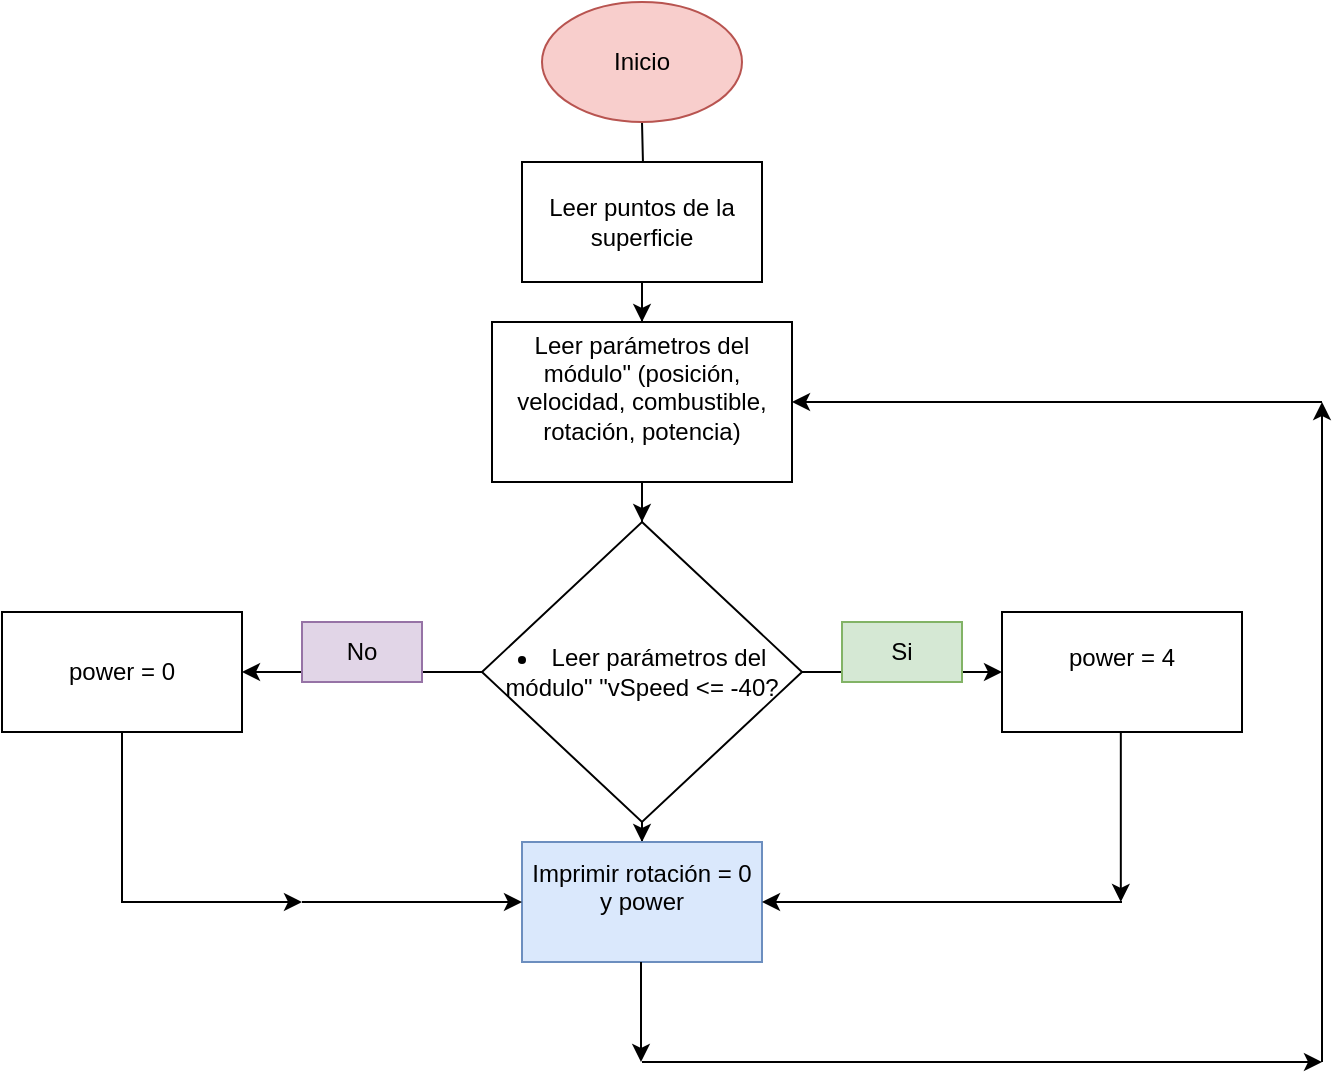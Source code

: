 <mxfile version="24.6.4" type="device">
  <diagram id="C5RBs43oDa-KdzZeNtuy" name="Page-1">
    <mxGraphModel dx="1235" dy="614" grid="1" gridSize="10" guides="1" tooltips="1" connect="1" arrows="1" fold="1" page="1" pageScale="1" pageWidth="827" pageHeight="1169" math="0" shadow="0">
      <root>
        <mxCell id="WIyWlLk6GJQsqaUBKTNV-0" />
        <mxCell id="WIyWlLk6GJQsqaUBKTNV-1" parent="WIyWlLk6GJQsqaUBKTNV-0" />
        <mxCell id="CPElphuoFTL65QGbn7bw-3" value="" style="edgeStyle=orthogonalEdgeStyle;rounded=0;orthogonalLoop=1;jettySize=auto;html=1;" edge="1" parent="WIyWlLk6GJQsqaUBKTNV-1" target="CPElphuoFTL65QGbn7bw-2">
          <mxGeometry relative="1" as="geometry">
            <mxPoint x="400" y="70" as="sourcePoint" />
          </mxGeometry>
        </mxCell>
        <mxCell id="CPElphuoFTL65QGbn7bw-1" value="Inicio" style="ellipse;whiteSpace=wrap;html=1;fillColor=#f8cecc;strokeColor=#b85450;" vertex="1" parent="WIyWlLk6GJQsqaUBKTNV-1">
          <mxGeometry x="350" y="10" width="100" height="60" as="geometry" />
        </mxCell>
        <mxCell id="CPElphuoFTL65QGbn7bw-5" value="" style="edgeStyle=orthogonalEdgeStyle;rounded=0;orthogonalLoop=1;jettySize=auto;html=1;" edge="1" parent="WIyWlLk6GJQsqaUBKTNV-1" source="CPElphuoFTL65QGbn7bw-2" target="CPElphuoFTL65QGbn7bw-4">
          <mxGeometry relative="1" as="geometry" />
        </mxCell>
        <mxCell id="CPElphuoFTL65QGbn7bw-2" value="Leer puntos de la superficie" style="whiteSpace=wrap;html=1;" vertex="1" parent="WIyWlLk6GJQsqaUBKTNV-1">
          <mxGeometry x="340" y="90" width="120" height="60" as="geometry" />
        </mxCell>
        <mxCell id="CPElphuoFTL65QGbn7bw-7" value="" style="edgeStyle=orthogonalEdgeStyle;rounded=0;orthogonalLoop=1;jettySize=auto;html=1;" edge="1" parent="WIyWlLk6GJQsqaUBKTNV-1" source="CPElphuoFTL65QGbn7bw-4" target="CPElphuoFTL65QGbn7bw-6">
          <mxGeometry relative="1" as="geometry" />
        </mxCell>
        <mxCell id="CPElphuoFTL65QGbn7bw-4" value="&#xa;Leer parámetros del módulo&quot; (posición, velocidad, combustible, rotación, potencia)&#xa;&#xa;" style="whiteSpace=wrap;html=1;" vertex="1" parent="WIyWlLk6GJQsqaUBKTNV-1">
          <mxGeometry x="325" y="170" width="150" height="80" as="geometry" />
        </mxCell>
        <mxCell id="CPElphuoFTL65QGbn7bw-9" value="" style="edgeStyle=orthogonalEdgeStyle;rounded=0;orthogonalLoop=1;jettySize=auto;html=1;" edge="1" parent="WIyWlLk6GJQsqaUBKTNV-1" source="CPElphuoFTL65QGbn7bw-6" target="CPElphuoFTL65QGbn7bw-8">
          <mxGeometry relative="1" as="geometry" />
        </mxCell>
        <mxCell id="CPElphuoFTL65QGbn7bw-11" value="" style="edgeStyle=orthogonalEdgeStyle;rounded=0;orthogonalLoop=1;jettySize=auto;html=1;" edge="1" parent="WIyWlLk6GJQsqaUBKTNV-1" source="CPElphuoFTL65QGbn7bw-6" target="CPElphuoFTL65QGbn7bw-10">
          <mxGeometry relative="1" as="geometry" />
        </mxCell>
        <mxCell id="CPElphuoFTL65QGbn7bw-13" value="" style="edgeStyle=orthogonalEdgeStyle;rounded=0;orthogonalLoop=1;jettySize=auto;html=1;" edge="1" parent="WIyWlLk6GJQsqaUBKTNV-1" source="CPElphuoFTL65QGbn7bw-6" target="CPElphuoFTL65QGbn7bw-12">
          <mxGeometry relative="1" as="geometry" />
        </mxCell>
        <mxCell id="CPElphuoFTL65QGbn7bw-6" value="&lt;br&gt;&lt;li&gt;Leer parámetros del módulo&quot; &quot;vSpeed &amp;lt;= -40?&lt;/li&gt;&lt;div&gt;&lt;br/&gt;&lt;/div&gt;" style="rhombus;whiteSpace=wrap;html=1;" vertex="1" parent="WIyWlLk6GJQsqaUBKTNV-1">
          <mxGeometry x="320" y="270" width="160" height="150" as="geometry" />
        </mxCell>
        <mxCell id="CPElphuoFTL65QGbn7bw-16" value="" style="edgeStyle=orthogonalEdgeStyle;rounded=0;orthogonalLoop=1;jettySize=auto;html=1;" edge="1" parent="WIyWlLk6GJQsqaUBKTNV-1" source="CPElphuoFTL65QGbn7bw-8">
          <mxGeometry relative="1" as="geometry">
            <mxPoint x="230" y="460" as="targetPoint" />
            <Array as="points">
              <mxPoint x="140" y="460" />
            </Array>
          </mxGeometry>
        </mxCell>
        <mxCell id="CPElphuoFTL65QGbn7bw-8" value="power = 0" style="whiteSpace=wrap;html=1;" vertex="1" parent="WIyWlLk6GJQsqaUBKTNV-1">
          <mxGeometry x="80" y="315" width="120" height="60" as="geometry" />
        </mxCell>
        <mxCell id="CPElphuoFTL65QGbn7bw-10" value="&#xa;power = 4&#xa;&#xa;" style="whiteSpace=wrap;html=1;" vertex="1" parent="WIyWlLk6GJQsqaUBKTNV-1">
          <mxGeometry x="580" y="315" width="120" height="60" as="geometry" />
        </mxCell>
        <mxCell id="CPElphuoFTL65QGbn7bw-12" value="&#xa;Imprimir rotación = 0 y power&#xa;&#xa;" style="whiteSpace=wrap;html=1;fillColor=#dae8fc;strokeColor=#6c8ebf;" vertex="1" parent="WIyWlLk6GJQsqaUBKTNV-1">
          <mxGeometry x="340" y="430" width="120" height="60" as="geometry" />
        </mxCell>
        <mxCell id="CPElphuoFTL65QGbn7bw-17" value="" style="endArrow=classic;html=1;rounded=0;entryX=0;entryY=0.5;entryDx=0;entryDy=0;" edge="1" parent="WIyWlLk6GJQsqaUBKTNV-1" target="CPElphuoFTL65QGbn7bw-12">
          <mxGeometry width="50" height="50" relative="1" as="geometry">
            <mxPoint x="230" y="460" as="sourcePoint" />
            <mxPoint x="280" y="410" as="targetPoint" />
          </mxGeometry>
        </mxCell>
        <mxCell id="CPElphuoFTL65QGbn7bw-18" value="" style="edgeStyle=orthogonalEdgeStyle;rounded=0;orthogonalLoop=1;jettySize=auto;html=1;" edge="1" parent="WIyWlLk6GJQsqaUBKTNV-1">
          <mxGeometry relative="1" as="geometry">
            <mxPoint x="639.41" y="375" as="sourcePoint" />
            <mxPoint x="639.41" y="460" as="targetPoint" />
          </mxGeometry>
        </mxCell>
        <mxCell id="CPElphuoFTL65QGbn7bw-19" value="" style="endArrow=classic;html=1;rounded=0;" edge="1" parent="WIyWlLk6GJQsqaUBKTNV-1">
          <mxGeometry width="50" height="50" relative="1" as="geometry">
            <mxPoint x="640" y="460" as="sourcePoint" />
            <mxPoint x="460" y="460" as="targetPoint" />
          </mxGeometry>
        </mxCell>
        <mxCell id="CPElphuoFTL65QGbn7bw-21" value="" style="endArrow=classic;html=1;rounded=0;" edge="1" parent="WIyWlLk6GJQsqaUBKTNV-1">
          <mxGeometry width="50" height="50" relative="1" as="geometry">
            <mxPoint x="399.5" y="490" as="sourcePoint" />
            <mxPoint x="399.5" y="540" as="targetPoint" />
          </mxGeometry>
        </mxCell>
        <mxCell id="CPElphuoFTL65QGbn7bw-22" value="" style="endArrow=classic;html=1;rounded=0;" edge="1" parent="WIyWlLk6GJQsqaUBKTNV-1">
          <mxGeometry width="50" height="50" relative="1" as="geometry">
            <mxPoint x="400" y="540" as="sourcePoint" />
            <mxPoint x="740" y="540" as="targetPoint" />
          </mxGeometry>
        </mxCell>
        <mxCell id="CPElphuoFTL65QGbn7bw-23" value="" style="endArrow=classic;html=1;rounded=0;" edge="1" parent="WIyWlLk6GJQsqaUBKTNV-1">
          <mxGeometry width="50" height="50" relative="1" as="geometry">
            <mxPoint x="740" y="540" as="sourcePoint" />
            <mxPoint x="740" y="210" as="targetPoint" />
          </mxGeometry>
        </mxCell>
        <mxCell id="CPElphuoFTL65QGbn7bw-24" value="" style="endArrow=classic;html=1;rounded=0;" edge="1" parent="WIyWlLk6GJQsqaUBKTNV-1" target="CPElphuoFTL65QGbn7bw-4">
          <mxGeometry width="50" height="50" relative="1" as="geometry">
            <mxPoint x="740" y="210" as="sourcePoint" />
            <mxPoint x="730" y="160" as="targetPoint" />
          </mxGeometry>
        </mxCell>
        <mxCell id="CPElphuoFTL65QGbn7bw-26" value="No" style="text;html=1;align=center;verticalAlign=middle;whiteSpace=wrap;rounded=0;fillColor=#e1d5e7;strokeColor=#9673a6;" vertex="1" parent="WIyWlLk6GJQsqaUBKTNV-1">
          <mxGeometry x="230" y="320" width="60" height="30" as="geometry" />
        </mxCell>
        <mxCell id="CPElphuoFTL65QGbn7bw-27" value="Si" style="text;html=1;align=center;verticalAlign=middle;whiteSpace=wrap;rounded=0;fillColor=#d5e8d4;strokeColor=#82b366;" vertex="1" parent="WIyWlLk6GJQsqaUBKTNV-1">
          <mxGeometry x="500" y="320" width="60" height="30" as="geometry" />
        </mxCell>
      </root>
    </mxGraphModel>
  </diagram>
</mxfile>
